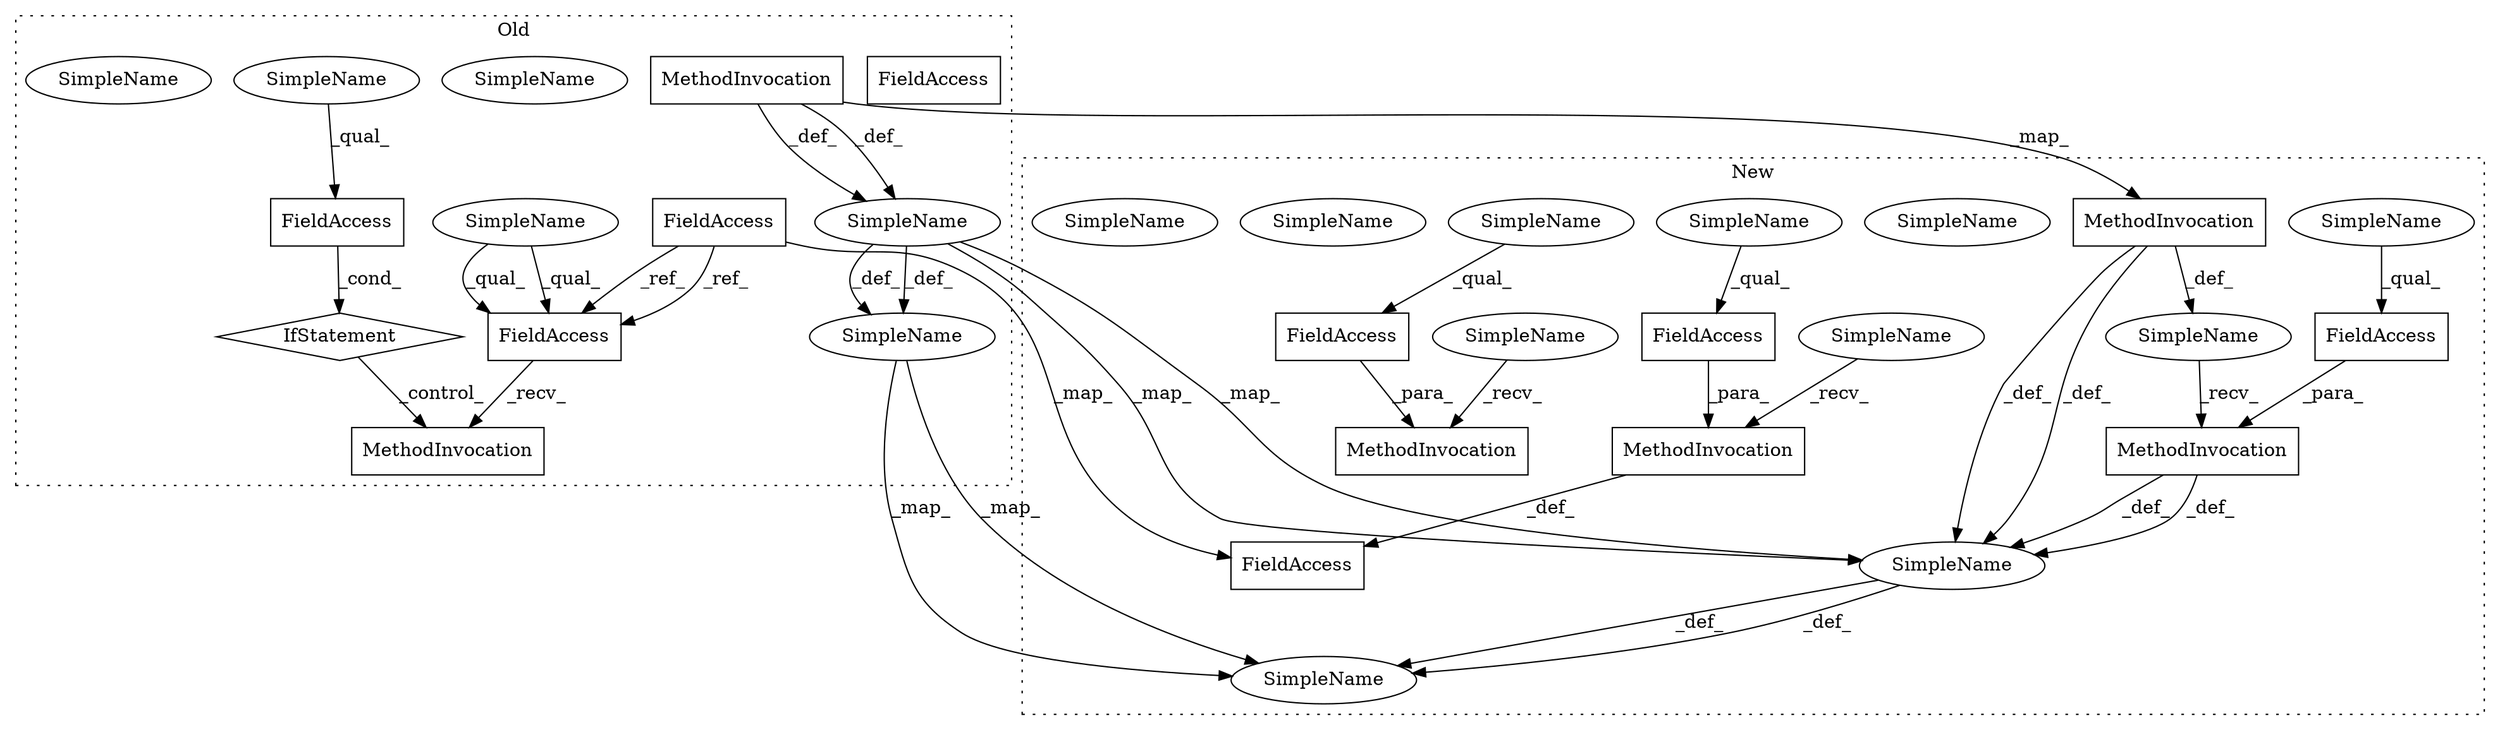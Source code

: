 digraph G {
subgraph cluster0 {
1 [label="FieldAccess" a="22" s="2734" l="12" shape="box"];
3 [label="FieldAccess" a="22" s="2734" l="12" shape="box"];
5 [label="FieldAccess" a="22" s="2572" l="12" shape="box"];
7 [label="FieldAccess" a="22" s="2025" l="12" shape="box"];
9 [label="IfStatement" a="25" s="2568,2584" l="4,2" shape="diamond"];
10 [label="MethodInvocation" a="32" s="713,725" l="9,1" shape="box"];
12 [label="MethodInvocation" a="32" s="2747" l="6" shape="box"];
19 [label="SimpleName" a="42" s="3153" l="1" shape="ellipse"];
25 [label="SimpleName" a="42" s="2734" l="4" shape="ellipse"];
28 [label="SimpleName" a="42" s="2572" l="4" shape="ellipse"];
30 [label="SimpleName" a="42" s="3141" l="1" shape="ellipse"];
31 [label="SimpleName" a="42" s="3141" l="1" shape="ellipse"];
32 [label="SimpleName" a="42" s="3153" l="1" shape="ellipse"];
label = "Old";
style="dotted";
}
subgraph cluster1 {
2 [label="FieldAccess" a="22" s="730" l="11" shape="box"];
4 [label="FieldAccess" a="22" s="2192" l="11" shape="box"];
6 [label="FieldAccess" a="22" s="2137" l="12" shape="box"];
8 [label="FieldAccess" a="22" s="2592" l="11" shape="box"];
11 [label="MethodInvocation" a="32" s="713,725" l="9,1" shape="box"];
13 [label="MethodInvocation" a="32" s="727,741" l="3,1" shape="box"];
14 [label="MethodInvocation" a="32" s="2189,2203" l="3,1" shape="box"];
15 [label="MethodInvocation" a="32" s="2589,2603" l="3,1" shape="box"];
16 [label="SimpleName" a="42" s="2192" l="4" shape="ellipse"];
17 [label="SimpleName" a="42" s="2982" l="1" shape="ellipse"];
18 [label="SimpleName" a="42" s="" l="" shape="ellipse"];
20 [label="SimpleName" a="42" s="" l="" shape="ellipse"];
21 [label="SimpleName" a="42" s="2592" l="4" shape="ellipse"];
22 [label="SimpleName" a="42" s="2994" l="1" shape="ellipse"];
23 [label="SimpleName" a="42" s="730" l="4" shape="ellipse"];
24 [label="SimpleName" a="42" s="2994" l="1" shape="ellipse"];
26 [label="SimpleName" a="42" s="" l="" shape="ellipse"];
27 [label="SimpleName" a="42" s="730" l="4" shape="ellipse"];
29 [label="SimpleName" a="42" s="2982" l="1" shape="ellipse"];
label = "New";
style="dotted";
}
2 -> 13 [label="_para_"];
3 -> 12 [label="_recv_"];
4 -> 14 [label="_para_"];
5 -> 9 [label="_cond_"];
7 -> 3 [label="_ref_"];
7 -> 3 [label="_ref_"];
7 -> 6 [label="_map_"];
8 -> 15 [label="_para_"];
9 -> 12 [label="_control_"];
10 -> 30 [label="_def_"];
10 -> 11 [label="_map_"];
10 -> 30 [label="_def_"];
11 -> 29 [label="_def_"];
11 -> 20 [label="_def_"];
11 -> 29 [label="_def_"];
13 -> 29 [label="_def_"];
13 -> 29 [label="_def_"];
14 -> 6 [label="_def_"];
16 -> 4 [label="_qual_"];
18 -> 14 [label="_recv_"];
20 -> 13 [label="_recv_"];
21 -> 8 [label="_qual_"];
23 -> 2 [label="_qual_"];
25 -> 3 [label="_qual_"];
25 -> 3 [label="_qual_"];
26 -> 15 [label="_recv_"];
28 -> 5 [label="_qual_"];
29 -> 22 [label="_def_"];
29 -> 22 [label="_def_"];
30 -> 29 [label="_map_"];
30 -> 32 [label="_def_"];
30 -> 29 [label="_map_"];
30 -> 32 [label="_def_"];
32 -> 22 [label="_map_"];
32 -> 22 [label="_map_"];
}